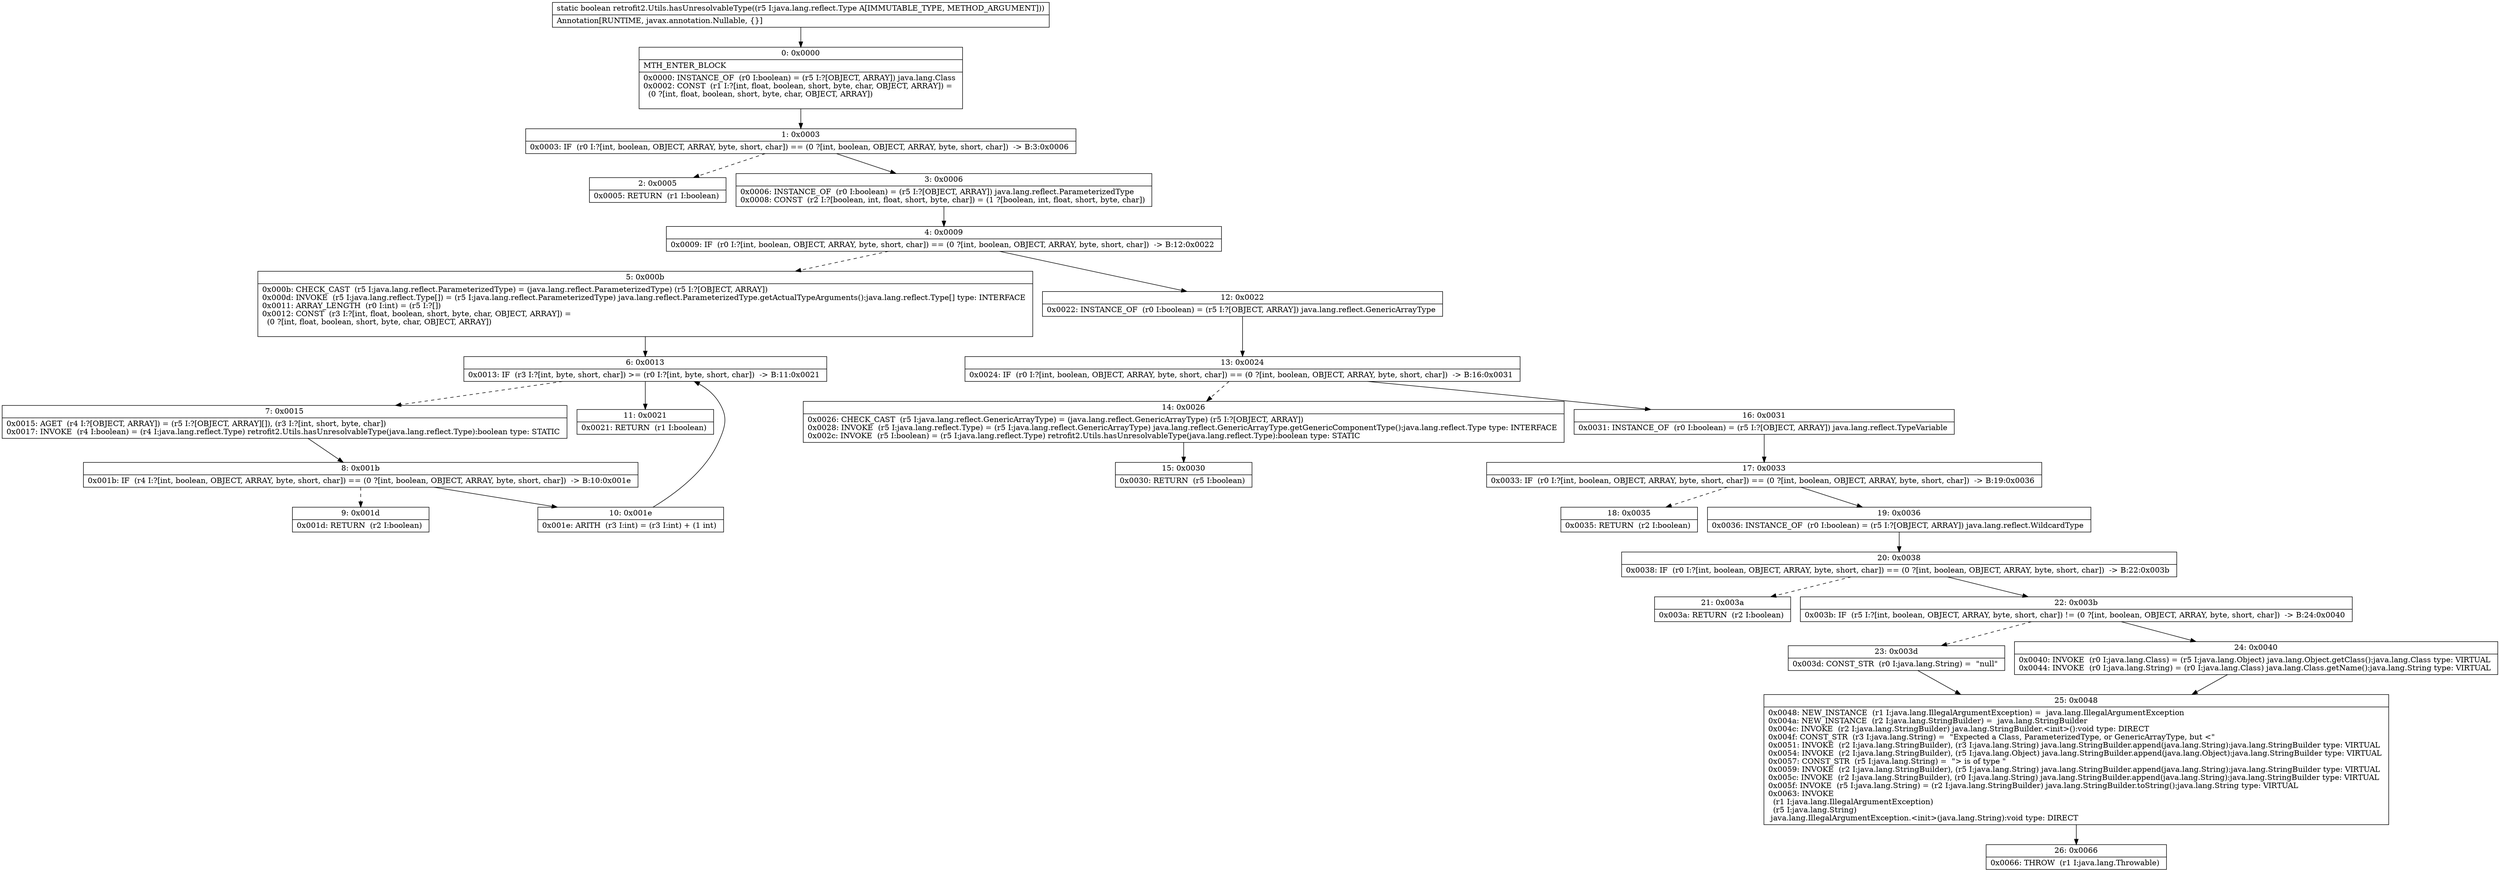 digraph "CFG forretrofit2.Utils.hasUnresolvableType(Ljava\/lang\/reflect\/Type;)Z" {
Node_0 [shape=record,label="{0\:\ 0x0000|MTH_ENTER_BLOCK\l|0x0000: INSTANCE_OF  (r0 I:boolean) = (r5 I:?[OBJECT, ARRAY]) java.lang.Class \l0x0002: CONST  (r1 I:?[int, float, boolean, short, byte, char, OBJECT, ARRAY]) = \l  (0 ?[int, float, boolean, short, byte, char, OBJECT, ARRAY])\l \l}"];
Node_1 [shape=record,label="{1\:\ 0x0003|0x0003: IF  (r0 I:?[int, boolean, OBJECT, ARRAY, byte, short, char]) == (0 ?[int, boolean, OBJECT, ARRAY, byte, short, char])  \-\> B:3:0x0006 \l}"];
Node_2 [shape=record,label="{2\:\ 0x0005|0x0005: RETURN  (r1 I:boolean) \l}"];
Node_3 [shape=record,label="{3\:\ 0x0006|0x0006: INSTANCE_OF  (r0 I:boolean) = (r5 I:?[OBJECT, ARRAY]) java.lang.reflect.ParameterizedType \l0x0008: CONST  (r2 I:?[boolean, int, float, short, byte, char]) = (1 ?[boolean, int, float, short, byte, char]) \l}"];
Node_4 [shape=record,label="{4\:\ 0x0009|0x0009: IF  (r0 I:?[int, boolean, OBJECT, ARRAY, byte, short, char]) == (0 ?[int, boolean, OBJECT, ARRAY, byte, short, char])  \-\> B:12:0x0022 \l}"];
Node_5 [shape=record,label="{5\:\ 0x000b|0x000b: CHECK_CAST  (r5 I:java.lang.reflect.ParameterizedType) = (java.lang.reflect.ParameterizedType) (r5 I:?[OBJECT, ARRAY]) \l0x000d: INVOKE  (r5 I:java.lang.reflect.Type[]) = (r5 I:java.lang.reflect.ParameterizedType) java.lang.reflect.ParameterizedType.getActualTypeArguments():java.lang.reflect.Type[] type: INTERFACE \l0x0011: ARRAY_LENGTH  (r0 I:int) = (r5 I:?[]) \l0x0012: CONST  (r3 I:?[int, float, boolean, short, byte, char, OBJECT, ARRAY]) = \l  (0 ?[int, float, boolean, short, byte, char, OBJECT, ARRAY])\l \l}"];
Node_6 [shape=record,label="{6\:\ 0x0013|0x0013: IF  (r3 I:?[int, byte, short, char]) \>= (r0 I:?[int, byte, short, char])  \-\> B:11:0x0021 \l}"];
Node_7 [shape=record,label="{7\:\ 0x0015|0x0015: AGET  (r4 I:?[OBJECT, ARRAY]) = (r5 I:?[OBJECT, ARRAY][]), (r3 I:?[int, short, byte, char]) \l0x0017: INVOKE  (r4 I:boolean) = (r4 I:java.lang.reflect.Type) retrofit2.Utils.hasUnresolvableType(java.lang.reflect.Type):boolean type: STATIC \l}"];
Node_8 [shape=record,label="{8\:\ 0x001b|0x001b: IF  (r4 I:?[int, boolean, OBJECT, ARRAY, byte, short, char]) == (0 ?[int, boolean, OBJECT, ARRAY, byte, short, char])  \-\> B:10:0x001e \l}"];
Node_9 [shape=record,label="{9\:\ 0x001d|0x001d: RETURN  (r2 I:boolean) \l}"];
Node_10 [shape=record,label="{10\:\ 0x001e|0x001e: ARITH  (r3 I:int) = (r3 I:int) + (1 int) \l}"];
Node_11 [shape=record,label="{11\:\ 0x0021|0x0021: RETURN  (r1 I:boolean) \l}"];
Node_12 [shape=record,label="{12\:\ 0x0022|0x0022: INSTANCE_OF  (r0 I:boolean) = (r5 I:?[OBJECT, ARRAY]) java.lang.reflect.GenericArrayType \l}"];
Node_13 [shape=record,label="{13\:\ 0x0024|0x0024: IF  (r0 I:?[int, boolean, OBJECT, ARRAY, byte, short, char]) == (0 ?[int, boolean, OBJECT, ARRAY, byte, short, char])  \-\> B:16:0x0031 \l}"];
Node_14 [shape=record,label="{14\:\ 0x0026|0x0026: CHECK_CAST  (r5 I:java.lang.reflect.GenericArrayType) = (java.lang.reflect.GenericArrayType) (r5 I:?[OBJECT, ARRAY]) \l0x0028: INVOKE  (r5 I:java.lang.reflect.Type) = (r5 I:java.lang.reflect.GenericArrayType) java.lang.reflect.GenericArrayType.getGenericComponentType():java.lang.reflect.Type type: INTERFACE \l0x002c: INVOKE  (r5 I:boolean) = (r5 I:java.lang.reflect.Type) retrofit2.Utils.hasUnresolvableType(java.lang.reflect.Type):boolean type: STATIC \l}"];
Node_15 [shape=record,label="{15\:\ 0x0030|0x0030: RETURN  (r5 I:boolean) \l}"];
Node_16 [shape=record,label="{16\:\ 0x0031|0x0031: INSTANCE_OF  (r0 I:boolean) = (r5 I:?[OBJECT, ARRAY]) java.lang.reflect.TypeVariable \l}"];
Node_17 [shape=record,label="{17\:\ 0x0033|0x0033: IF  (r0 I:?[int, boolean, OBJECT, ARRAY, byte, short, char]) == (0 ?[int, boolean, OBJECT, ARRAY, byte, short, char])  \-\> B:19:0x0036 \l}"];
Node_18 [shape=record,label="{18\:\ 0x0035|0x0035: RETURN  (r2 I:boolean) \l}"];
Node_19 [shape=record,label="{19\:\ 0x0036|0x0036: INSTANCE_OF  (r0 I:boolean) = (r5 I:?[OBJECT, ARRAY]) java.lang.reflect.WildcardType \l}"];
Node_20 [shape=record,label="{20\:\ 0x0038|0x0038: IF  (r0 I:?[int, boolean, OBJECT, ARRAY, byte, short, char]) == (0 ?[int, boolean, OBJECT, ARRAY, byte, short, char])  \-\> B:22:0x003b \l}"];
Node_21 [shape=record,label="{21\:\ 0x003a|0x003a: RETURN  (r2 I:boolean) \l}"];
Node_22 [shape=record,label="{22\:\ 0x003b|0x003b: IF  (r5 I:?[int, boolean, OBJECT, ARRAY, byte, short, char]) != (0 ?[int, boolean, OBJECT, ARRAY, byte, short, char])  \-\> B:24:0x0040 \l}"];
Node_23 [shape=record,label="{23\:\ 0x003d|0x003d: CONST_STR  (r0 I:java.lang.String) =  \"null\" \l}"];
Node_24 [shape=record,label="{24\:\ 0x0040|0x0040: INVOKE  (r0 I:java.lang.Class) = (r5 I:java.lang.Object) java.lang.Object.getClass():java.lang.Class type: VIRTUAL \l0x0044: INVOKE  (r0 I:java.lang.String) = (r0 I:java.lang.Class) java.lang.Class.getName():java.lang.String type: VIRTUAL \l}"];
Node_25 [shape=record,label="{25\:\ 0x0048|0x0048: NEW_INSTANCE  (r1 I:java.lang.IllegalArgumentException) =  java.lang.IllegalArgumentException \l0x004a: NEW_INSTANCE  (r2 I:java.lang.StringBuilder) =  java.lang.StringBuilder \l0x004c: INVOKE  (r2 I:java.lang.StringBuilder) java.lang.StringBuilder.\<init\>():void type: DIRECT \l0x004f: CONST_STR  (r3 I:java.lang.String) =  \"Expected a Class, ParameterizedType, or GenericArrayType, but \<\" \l0x0051: INVOKE  (r2 I:java.lang.StringBuilder), (r3 I:java.lang.String) java.lang.StringBuilder.append(java.lang.String):java.lang.StringBuilder type: VIRTUAL \l0x0054: INVOKE  (r2 I:java.lang.StringBuilder), (r5 I:java.lang.Object) java.lang.StringBuilder.append(java.lang.Object):java.lang.StringBuilder type: VIRTUAL \l0x0057: CONST_STR  (r5 I:java.lang.String) =  \"\> is of type \" \l0x0059: INVOKE  (r2 I:java.lang.StringBuilder), (r5 I:java.lang.String) java.lang.StringBuilder.append(java.lang.String):java.lang.StringBuilder type: VIRTUAL \l0x005c: INVOKE  (r2 I:java.lang.StringBuilder), (r0 I:java.lang.String) java.lang.StringBuilder.append(java.lang.String):java.lang.StringBuilder type: VIRTUAL \l0x005f: INVOKE  (r5 I:java.lang.String) = (r2 I:java.lang.StringBuilder) java.lang.StringBuilder.toString():java.lang.String type: VIRTUAL \l0x0063: INVOKE  \l  (r1 I:java.lang.IllegalArgumentException)\l  (r5 I:java.lang.String)\l java.lang.IllegalArgumentException.\<init\>(java.lang.String):void type: DIRECT \l}"];
Node_26 [shape=record,label="{26\:\ 0x0066|0x0066: THROW  (r1 I:java.lang.Throwable) \l}"];
MethodNode[shape=record,label="{static boolean retrofit2.Utils.hasUnresolvableType((r5 I:java.lang.reflect.Type A[IMMUTABLE_TYPE, METHOD_ARGUMENT]))  | Annotation[RUNTIME, javax.annotation.Nullable, \{\}]\l}"];
MethodNode -> Node_0;
Node_0 -> Node_1;
Node_1 -> Node_2[style=dashed];
Node_1 -> Node_3;
Node_3 -> Node_4;
Node_4 -> Node_5[style=dashed];
Node_4 -> Node_12;
Node_5 -> Node_6;
Node_6 -> Node_7[style=dashed];
Node_6 -> Node_11;
Node_7 -> Node_8;
Node_8 -> Node_9[style=dashed];
Node_8 -> Node_10;
Node_10 -> Node_6;
Node_12 -> Node_13;
Node_13 -> Node_14[style=dashed];
Node_13 -> Node_16;
Node_14 -> Node_15;
Node_16 -> Node_17;
Node_17 -> Node_18[style=dashed];
Node_17 -> Node_19;
Node_19 -> Node_20;
Node_20 -> Node_21[style=dashed];
Node_20 -> Node_22;
Node_22 -> Node_23[style=dashed];
Node_22 -> Node_24;
Node_23 -> Node_25;
Node_24 -> Node_25;
Node_25 -> Node_26;
}

